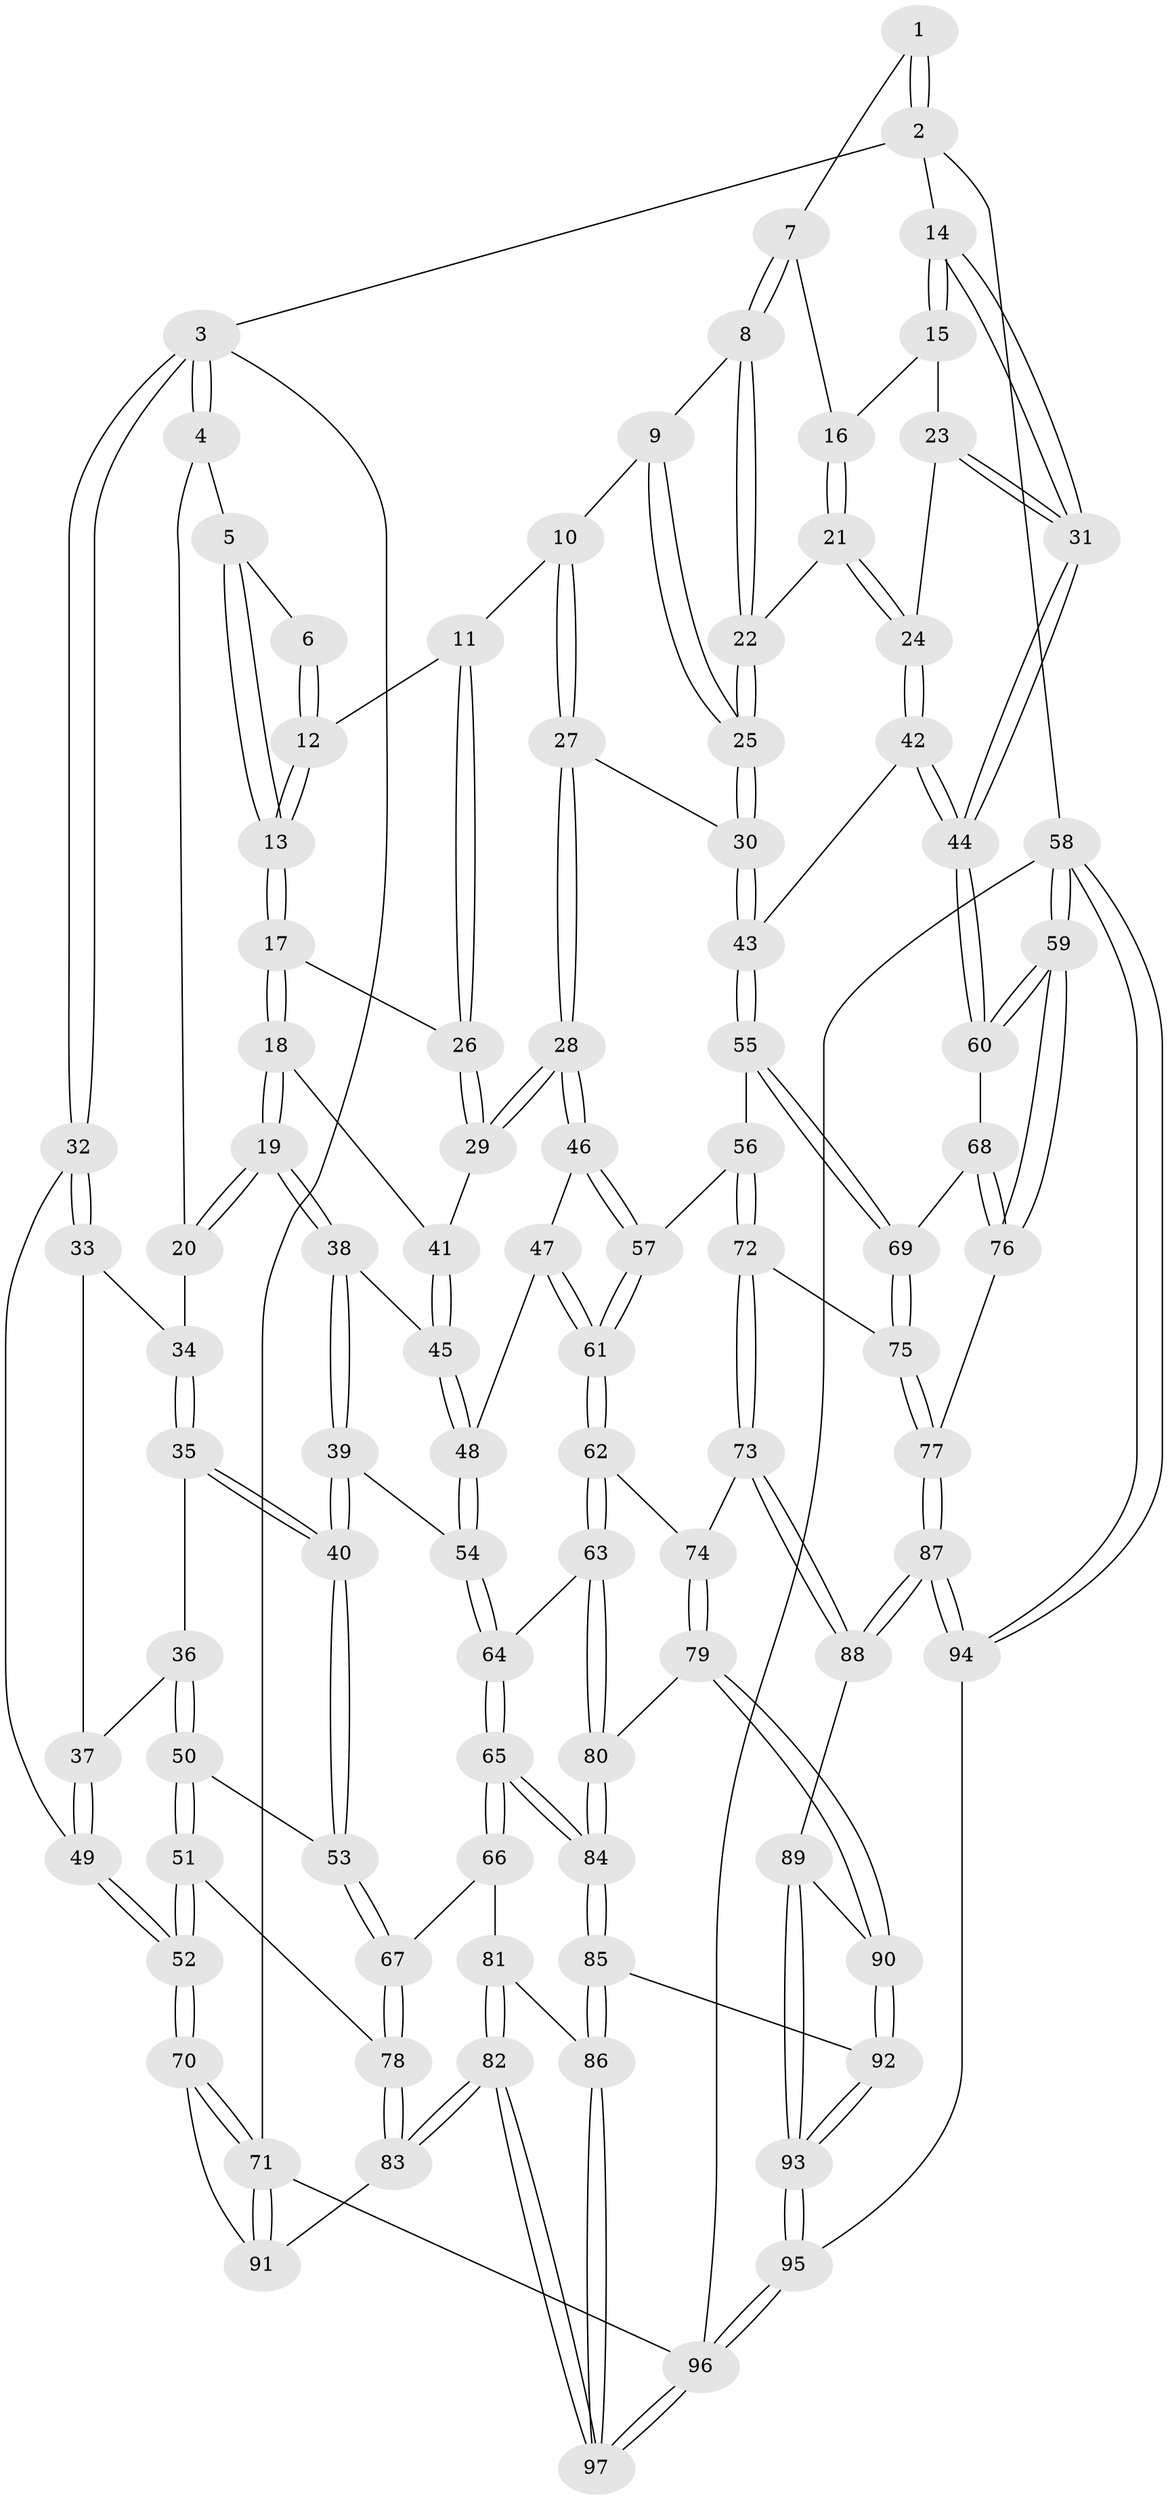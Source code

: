 // coarse degree distribution, {4: 0.5, 6: 0.10344827586206896, 5: 0.20689655172413793, 3: 0.1724137931034483, 2: 0.017241379310344827}
// Generated by graph-tools (version 1.1) at 2025/52/02/27/25 19:52:39]
// undirected, 97 vertices, 239 edges
graph export_dot {
graph [start="1"]
  node [color=gray90,style=filled];
  1 [pos="+0.8646516876716933+0"];
  2 [pos="+1+0"];
  3 [pos="+0+0"];
  4 [pos="+0.25494404490471684+0"];
  5 [pos="+0.4486234642038998+0"];
  6 [pos="+0.7097145536389701+0"];
  7 [pos="+0.8303054773888584+0"];
  8 [pos="+0.7783581756735698+0.07035777540243085"];
  9 [pos="+0.7082865487242783+0.11511089124143292"];
  10 [pos="+0.6780575464234657+0.11867080886366277"];
  11 [pos="+0.6667572395349924+0.11387999395454959"];
  12 [pos="+0.6552443292717403+0.10216247946970171"];
  13 [pos="+0.5222353419805831+0.08382645436923301"];
  14 [pos="+1+0"];
  15 [pos="+0.9274971295695066+0.11742115884142088"];
  16 [pos="+0.8776217715528889+0.10592885364132881"];
  17 [pos="+0.5017207228781155+0.1552048489666489"];
  18 [pos="+0.49256734408222425+0.17427021272319207"];
  19 [pos="+0.4007733741164253+0.226197926110059"];
  20 [pos="+0.2265429490302164+0.07036573617972715"];
  21 [pos="+0.8369778638712934+0.18801143245577379"];
  22 [pos="+0.8299477758143298+0.18826854675464483"];
  23 [pos="+0.9109656166676702+0.18513355327627914"];
  24 [pos="+0.8784972396045243+0.2022897950157684"];
  25 [pos="+0.7838812285572105+0.22152891068231584"];
  26 [pos="+0.6263041613218634+0.1705166528966189"];
  27 [pos="+0.7005030625418183+0.31771813594024745"];
  28 [pos="+0.6981084051009521+0.3188232558252358"];
  29 [pos="+0.635755524237031+0.2675123861702894"];
  30 [pos="+0.7172513561283336+0.31434760391524796"];
  31 [pos="+1+0.1901493604159352"];
  32 [pos="+0+0.060047027045613266"];
  33 [pos="+0.11598132368696491+0.14098175098227916"];
  34 [pos="+0.22507591588484388+0.07215919753709243"];
  35 [pos="+0.206628228832463+0.324858026162378"];
  36 [pos="+0.13390113715113586+0.32908629853048305"];
  37 [pos="+0.06235184942270618+0.26846666109929446"];
  38 [pos="+0.3905651696412719+0.314998097812597"];
  39 [pos="+0.37602742234348624+0.3474149169047616"];
  40 [pos="+0.332514563263376+0.41281176968762767"];
  41 [pos="+0.5645129219536092+0.23619081599101166"];
  42 [pos="+0.9455490816602696+0.3541281080430723"];
  43 [pos="+0.8827873309997201+0.3878639172802874"];
  44 [pos="+1+0.3329941666911279"];
  45 [pos="+0.5211025362882874+0.32322810160813714"];
  46 [pos="+0.6895141691566569+0.3318216359147241"];
  47 [pos="+0.6610127733555925+0.3601377062055517"];
  48 [pos="+0.6149568553043158+0.37972288668488524"];
  49 [pos="+0+0.32335334399190485"];
  50 [pos="+0.07728079840204607+0.4549776206222662"];
  51 [pos="+0+0.5540162604722955"];
  52 [pos="+0+0.5529711660566078"];
  53 [pos="+0.3327667943846203+0.4512422389675556"];
  54 [pos="+0.5865507655341402+0.4079136947030799"];
  55 [pos="+0.8655264097606293+0.47772325436912916"];
  56 [pos="+0.788959180671105+0.5259927770888814"];
  57 [pos="+0.7786347629718531+0.5245774186912913"];
  58 [pos="+1+1"];
  59 [pos="+1+0.7554067141197947"];
  60 [pos="+1+0.5752407025950004"];
  61 [pos="+0.6852128678321654+0.5455727926272045"];
  62 [pos="+0.6738136081948752+0.5569048005027825"];
  63 [pos="+0.5246526353099463+0.5595249937564145"];
  64 [pos="+0.5054719611899665+0.552728827270797"];
  65 [pos="+0.4849857436161048+0.556664053892185"];
  66 [pos="+0.40156623276252834+0.5298441004843185"];
  67 [pos="+0.3389373166647481+0.4745931756627276"];
  68 [pos="+0.9469601133430244+0.5510096814239744"];
  69 [pos="+0.9281485286119798+0.5488622500449636"];
  70 [pos="+0+0.7352913836338154"];
  71 [pos="+0+1"];
  72 [pos="+0.809006863644544+0.6121785412891309"];
  73 [pos="+0.7589538619314484+0.6596892424907567"];
  74 [pos="+0.6828080748013112+0.5870204777966797"];
  75 [pos="+0.880798504244622+0.6414308424437741"];
  76 [pos="+0.9597137647648244+0.7886082162184153"];
  77 [pos="+0.9350052175414717+0.7912949034890214"];
  78 [pos="+0.14814808712140218+0.6415528036494482"];
  79 [pos="+0.6465301124721711+0.7159126421239282"];
  80 [pos="+0.6189044518574003+0.6972244923613379"];
  81 [pos="+0.3975502769321264+0.5411102547288312"];
  82 [pos="+0.24289290513814812+0.8189753817720744"];
  83 [pos="+0.2197796280543576+0.8098680397684168"];
  84 [pos="+0.48436785050279824+0.7294571072735133"];
  85 [pos="+0.4809632094960024+0.7410286861759635"];
  86 [pos="+0.3792235542730479+0.8288299155828319"];
  87 [pos="+0.9007597290272735+0.8115310132188782"];
  88 [pos="+0.7525851889627623+0.7060734665833223"];
  89 [pos="+0.6662452661232824+0.7343705730742895"];
  90 [pos="+0.6488791372768011+0.719854339733293"];
  91 [pos="+0.20271225249623065+0.8180308789511547"];
  92 [pos="+0.5469351380546285+0.7757428815496339"];
  93 [pos="+0.670969279541748+1"];
  94 [pos="+0.7027714247660375+1"];
  95 [pos="+0.6813906965605749+1"];
  96 [pos="+0.43563703443004614+1"];
  97 [pos="+0.33507710086026327+0.8822925745961255"];
  1 -- 2;
  1 -- 2;
  1 -- 7;
  2 -- 3;
  2 -- 14;
  2 -- 58;
  3 -- 4;
  3 -- 4;
  3 -- 32;
  3 -- 32;
  3 -- 71;
  4 -- 5;
  4 -- 20;
  5 -- 6;
  5 -- 13;
  5 -- 13;
  6 -- 12;
  6 -- 12;
  7 -- 8;
  7 -- 8;
  7 -- 16;
  8 -- 9;
  8 -- 22;
  8 -- 22;
  9 -- 10;
  9 -- 25;
  9 -- 25;
  10 -- 11;
  10 -- 27;
  10 -- 27;
  11 -- 12;
  11 -- 26;
  11 -- 26;
  12 -- 13;
  12 -- 13;
  13 -- 17;
  13 -- 17;
  14 -- 15;
  14 -- 15;
  14 -- 31;
  14 -- 31;
  15 -- 16;
  15 -- 23;
  16 -- 21;
  16 -- 21;
  17 -- 18;
  17 -- 18;
  17 -- 26;
  18 -- 19;
  18 -- 19;
  18 -- 41;
  19 -- 20;
  19 -- 20;
  19 -- 38;
  19 -- 38;
  20 -- 34;
  21 -- 22;
  21 -- 24;
  21 -- 24;
  22 -- 25;
  22 -- 25;
  23 -- 24;
  23 -- 31;
  23 -- 31;
  24 -- 42;
  24 -- 42;
  25 -- 30;
  25 -- 30;
  26 -- 29;
  26 -- 29;
  27 -- 28;
  27 -- 28;
  27 -- 30;
  28 -- 29;
  28 -- 29;
  28 -- 46;
  28 -- 46;
  29 -- 41;
  30 -- 43;
  30 -- 43;
  31 -- 44;
  31 -- 44;
  32 -- 33;
  32 -- 33;
  32 -- 49;
  33 -- 34;
  33 -- 37;
  34 -- 35;
  34 -- 35;
  35 -- 36;
  35 -- 40;
  35 -- 40;
  36 -- 37;
  36 -- 50;
  36 -- 50;
  37 -- 49;
  37 -- 49;
  38 -- 39;
  38 -- 39;
  38 -- 45;
  39 -- 40;
  39 -- 40;
  39 -- 54;
  40 -- 53;
  40 -- 53;
  41 -- 45;
  41 -- 45;
  42 -- 43;
  42 -- 44;
  42 -- 44;
  43 -- 55;
  43 -- 55;
  44 -- 60;
  44 -- 60;
  45 -- 48;
  45 -- 48;
  46 -- 47;
  46 -- 57;
  46 -- 57;
  47 -- 48;
  47 -- 61;
  47 -- 61;
  48 -- 54;
  48 -- 54;
  49 -- 52;
  49 -- 52;
  50 -- 51;
  50 -- 51;
  50 -- 53;
  51 -- 52;
  51 -- 52;
  51 -- 78;
  52 -- 70;
  52 -- 70;
  53 -- 67;
  53 -- 67;
  54 -- 64;
  54 -- 64;
  55 -- 56;
  55 -- 69;
  55 -- 69;
  56 -- 57;
  56 -- 72;
  56 -- 72;
  57 -- 61;
  57 -- 61;
  58 -- 59;
  58 -- 59;
  58 -- 94;
  58 -- 94;
  58 -- 96;
  59 -- 60;
  59 -- 60;
  59 -- 76;
  59 -- 76;
  60 -- 68;
  61 -- 62;
  61 -- 62;
  62 -- 63;
  62 -- 63;
  62 -- 74;
  63 -- 64;
  63 -- 80;
  63 -- 80;
  64 -- 65;
  64 -- 65;
  65 -- 66;
  65 -- 66;
  65 -- 84;
  65 -- 84;
  66 -- 67;
  66 -- 81;
  67 -- 78;
  67 -- 78;
  68 -- 69;
  68 -- 76;
  68 -- 76;
  69 -- 75;
  69 -- 75;
  70 -- 71;
  70 -- 71;
  70 -- 91;
  71 -- 96;
  71 -- 91;
  71 -- 91;
  72 -- 73;
  72 -- 73;
  72 -- 75;
  73 -- 74;
  73 -- 88;
  73 -- 88;
  74 -- 79;
  74 -- 79;
  75 -- 77;
  75 -- 77;
  76 -- 77;
  77 -- 87;
  77 -- 87;
  78 -- 83;
  78 -- 83;
  79 -- 80;
  79 -- 90;
  79 -- 90;
  80 -- 84;
  80 -- 84;
  81 -- 82;
  81 -- 82;
  81 -- 86;
  82 -- 83;
  82 -- 83;
  82 -- 97;
  82 -- 97;
  83 -- 91;
  84 -- 85;
  84 -- 85;
  85 -- 86;
  85 -- 86;
  85 -- 92;
  86 -- 97;
  86 -- 97;
  87 -- 88;
  87 -- 88;
  87 -- 94;
  87 -- 94;
  88 -- 89;
  89 -- 90;
  89 -- 93;
  89 -- 93;
  90 -- 92;
  90 -- 92;
  92 -- 93;
  92 -- 93;
  93 -- 95;
  93 -- 95;
  94 -- 95;
  95 -- 96;
  95 -- 96;
  96 -- 97;
  96 -- 97;
}
